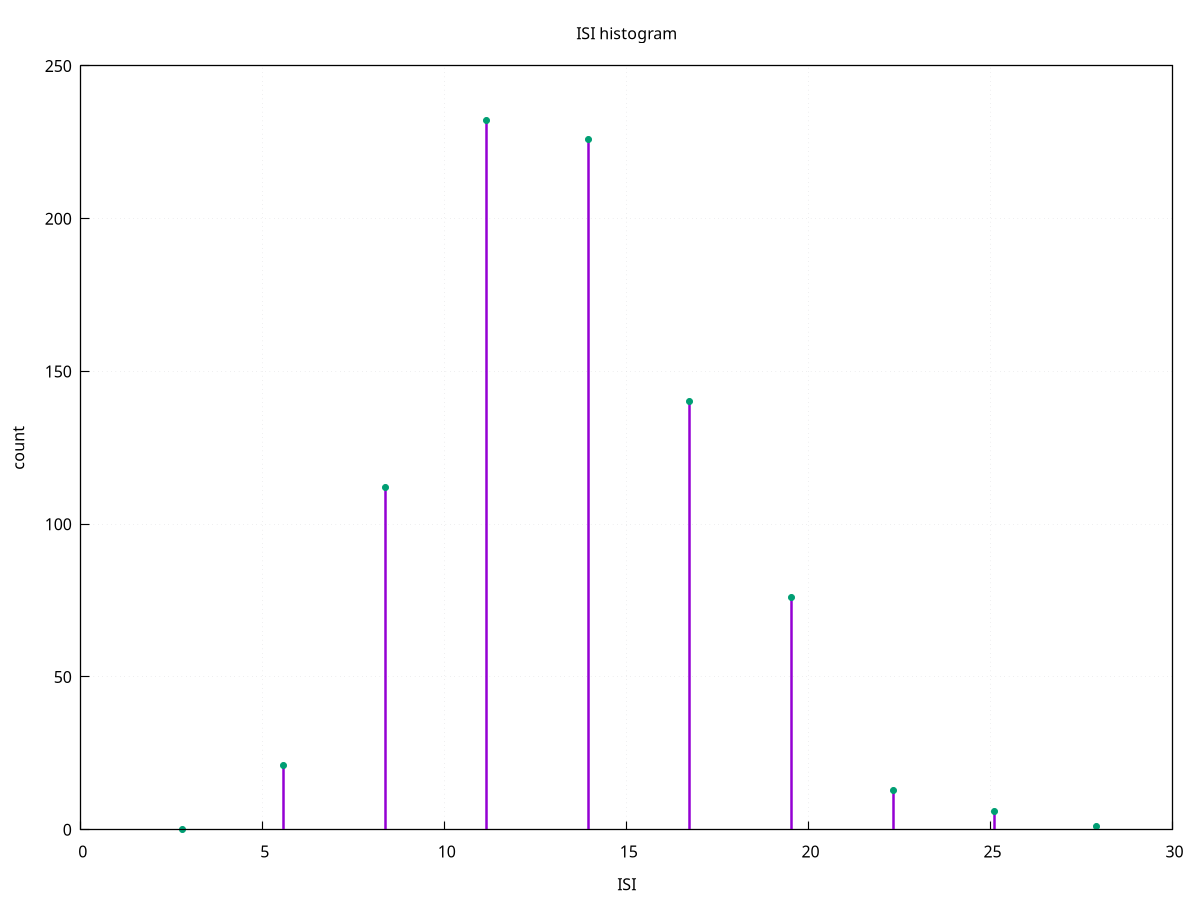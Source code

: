 # ogpf libray
# Rev. 0.22 of March 9th, 2018
# Licence: MIT

# gnuplot global setting
set term wxt size 640,480 enhanced font "verdana,10" title "ogpf libray: Rev. 0.22 of March 9th, 2018"

# ogpf extra configuration
# -------------------------------------------
# color definitions
set style line 1 lc rgb "#800000" lt 1 lw 2
set style line 2 lc rgb "#ff0000" lt 1 lw 2
set style line 3 lc rgb "#ff4500" lt 1 lw 2
set style line 4 lc rgb "#ffa500" lt 1 lw 2
set style line 5 lc rgb "#006400" lt 1 lw 2
set style line 6 lc rgb "#0000ff" lt 1 lw 2
set style line 7 lc rgb "#9400d3" lt 1 lw 2

# Axes
set border linewidth 1.15
set tics nomirror

# grid
# Add light grid to plot
set style line 102 lc rgb "#d6d7d9" lt 0 lw 1
set grid back ls 102

# plot style
set style data linespoints

# -------------------------------------------

 
# plot scale
 
# Annotation: title and labels
set title "ISI histogram"
set xlabel "ISI"
set ylabel "count"
 
# axes setting

plot "-" notitle with impulses lw 2.5 \
, "-" notitle with points pt 7
   2.7900000415742396        0.0000000000000000     
   5.5800000831484793        21.000000000000000     
   8.3700001247227185        112.00000000000000     
   11.160000166296959        232.00000000000000     
   13.950000207871199        226.00000000000000     
   16.740000249445437        140.00000000000000     
   19.530000291019679        76.000000000000000     
   22.320000332593917        13.000000000000000     
   25.110000374168159        6.0000000000000000     
   27.900000415742397        1.0000000000000000     
e
   2.7900000415742396        0.0000000000000000     
   5.5800000831484793        21.000000000000000     
   8.3700001247227185        112.00000000000000     
   11.160000166296959        232.00000000000000     
   13.950000207871199        226.00000000000000     
   16.740000249445437        140.00000000000000     
   19.530000291019679        76.000000000000000     
   22.320000332593917        13.000000000000000     
   25.110000374168159        6.0000000000000000     
   27.900000415742397        1.0000000000000000     
e
